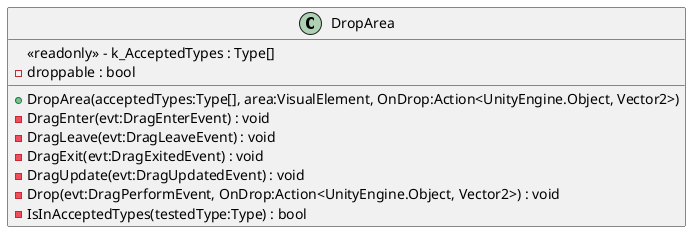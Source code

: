 @startuml
class DropArea {
    <<readonly>> - k_AcceptedTypes : Type[]
    - droppable : bool
    + DropArea(acceptedTypes:Type[], area:VisualElement, OnDrop:Action<UnityEngine.Object, Vector2>)
    - DragEnter(evt:DragEnterEvent) : void
    - DragLeave(evt:DragLeaveEvent) : void
    - DragExit(evt:DragExitedEvent) : void
    - DragUpdate(evt:DragUpdatedEvent) : void
    - Drop(evt:DragPerformEvent, OnDrop:Action<UnityEngine.Object, Vector2>) : void
    - IsInAcceptedTypes(testedType:Type) : bool
}
@enduml

